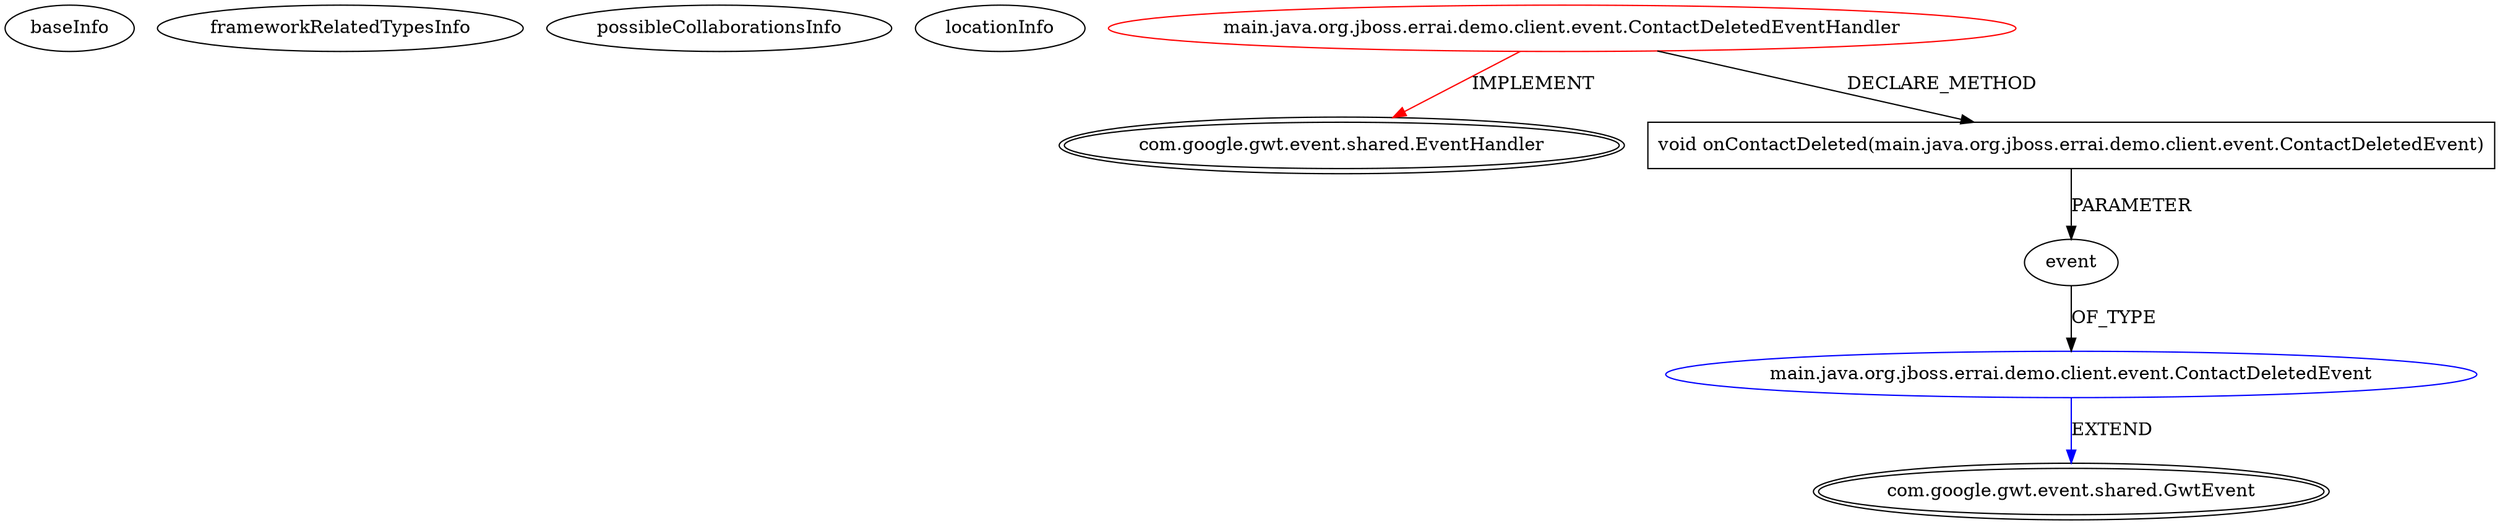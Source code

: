 digraph {
baseInfo[graphId=1108,category="extension_graph",isAnonymous=false,possibleRelation=true]
frameworkRelatedTypesInfo[0="com.google.gwt.event.shared.EventHandler"]
possibleCollaborationsInfo[0="1108~CLIENT_METHOD_DECLARATION-PARAMETER_DECLARATION-~com.google.gwt.event.shared.EventHandler ~com.google.gwt.event.shared.GwtEvent ~false~false"]
locationInfo[projectName="csadilek-errai-mvp-demo",filePath="/csadilek-errai-mvp-demo/errai-mvp-demo-master/src/main/java/org/jboss/errai/demo/client/event/ContactDeletedEventHandler.java",contextSignature="ContactDeletedEventHandler",graphId="1108"]
0[label="main.java.org.jboss.errai.demo.client.event.ContactDeletedEventHandler",vertexType="ROOT_CLIENT_CLASS_DECLARATION",isFrameworkType=false,color=red]
1[label="com.google.gwt.event.shared.EventHandler",vertexType="FRAMEWORK_INTERFACE_TYPE",isFrameworkType=true,peripheries=2]
2[label="void onContactDeleted(main.java.org.jboss.errai.demo.client.event.ContactDeletedEvent)",vertexType="CLIENT_METHOD_DECLARATION",isFrameworkType=false,shape=box]
3[label="event",vertexType="PARAMETER_DECLARATION",isFrameworkType=false]
4[label="main.java.org.jboss.errai.demo.client.event.ContactDeletedEvent",vertexType="REFERENCE_CLIENT_CLASS_DECLARATION",isFrameworkType=false,color=blue]
5[label="com.google.gwt.event.shared.GwtEvent",vertexType="FRAMEWORK_CLASS_TYPE",isFrameworkType=true,peripheries=2]
0->1[label="IMPLEMENT",color=red]
0->2[label="DECLARE_METHOD"]
4->5[label="EXTEND",color=blue]
3->4[label="OF_TYPE"]
2->3[label="PARAMETER"]
}
